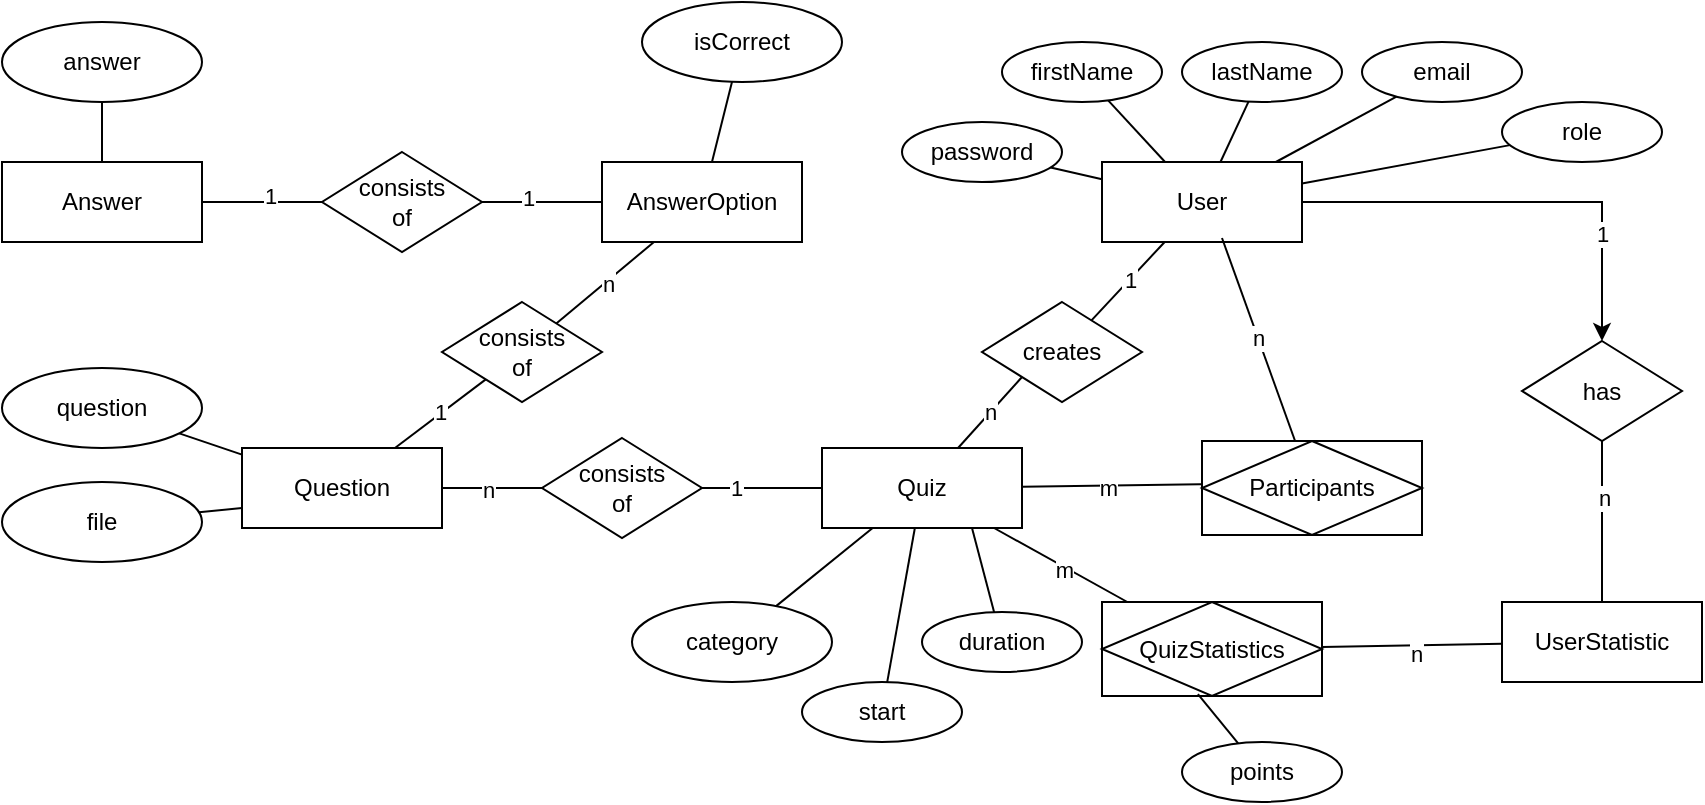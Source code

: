 <mxfile version="22.0.6" type="device">
  <diagram id="R2lEEEUBdFMjLlhIrx00" name="Page-1">
    <mxGraphModel dx="1434" dy="765" grid="1" gridSize="10" guides="1" tooltips="1" connect="1" arrows="1" fold="1" page="1" pageScale="1" pageWidth="850" pageHeight="1100" math="0" shadow="0" extFonts="Permanent Marker^https://fonts.googleapis.com/css?family=Permanent+Marker">
      <root>
        <mxCell id="0" />
        <mxCell id="1" parent="0" />
        <mxCell id="4Dnp_uTF5JpmLKtMvAhE-26" style="edgeStyle=orthogonalEdgeStyle;rounded=0;orthogonalLoop=1;jettySize=auto;html=1;endArrow=none;endFill=0;" parent="1" source="4Dnp_uTF5JpmLKtMvAhE-1" target="4Dnp_uTF5JpmLKtMvAhE-24" edge="1">
          <mxGeometry relative="1" as="geometry" />
        </mxCell>
        <mxCell id="4Dnp_uTF5JpmLKtMvAhE-27" value="1" style="edgeLabel;html=1;align=center;verticalAlign=middle;resizable=0;points=[];" parent="4Dnp_uTF5JpmLKtMvAhE-26" vertex="1" connectable="0">
          <mxGeometry x="0.114" y="3" relative="1" as="geometry">
            <mxPoint as="offset" />
          </mxGeometry>
        </mxCell>
        <mxCell id="4Dnp_uTF5JpmLKtMvAhE-1" value="Answer" style="whiteSpace=wrap;html=1;align=center;" parent="1" vertex="1">
          <mxGeometry x="110" y="140" width="100" height="40" as="geometry" />
        </mxCell>
        <mxCell id="4Dnp_uTF5JpmLKtMvAhE-2" value="AnswerOption" style="whiteSpace=wrap;html=1;align=center;" parent="1" vertex="1">
          <mxGeometry x="410" y="140" width="100" height="40" as="geometry" />
        </mxCell>
        <mxCell id="4Dnp_uTF5JpmLKtMvAhE-37" style="edgeStyle=orthogonalEdgeStyle;rounded=0;orthogonalLoop=1;jettySize=auto;html=1;entryX=0.125;entryY=0.5;entryDx=0;entryDy=0;entryPerimeter=0;endArrow=none;endFill=0;" parent="1" source="4Dnp_uTF5JpmLKtMvAhE-3" target="4Dnp_uTF5JpmLKtMvAhE-35" edge="1">
          <mxGeometry relative="1" as="geometry" />
        </mxCell>
        <mxCell id="4Dnp_uTF5JpmLKtMvAhE-40" value="n" style="edgeLabel;html=1;align=center;verticalAlign=middle;resizable=0;points=[];" parent="4Dnp_uTF5JpmLKtMvAhE-37" vertex="1" connectable="0">
          <mxGeometry x="-0.233" y="-1" relative="1" as="geometry">
            <mxPoint as="offset" />
          </mxGeometry>
        </mxCell>
        <mxCell id="4Dnp_uTF5JpmLKtMvAhE-3" value="Question" style="whiteSpace=wrap;html=1;align=center;" parent="1" vertex="1">
          <mxGeometry x="230" y="283" width="100" height="40" as="geometry" />
        </mxCell>
        <mxCell id="4Dnp_uTF5JpmLKtMvAhE-44" style="rounded=0;orthogonalLoop=1;jettySize=auto;html=1;entryX=0;entryY=1;entryDx=0;entryDy=0;endArrow=none;endFill=0;" parent="1" source="4Dnp_uTF5JpmLKtMvAhE-4" target="4Dnp_uTF5JpmLKtMvAhE-43" edge="1">
          <mxGeometry relative="1" as="geometry" />
        </mxCell>
        <mxCell id="4Dnp_uTF5JpmLKtMvAhE-46" value="n" style="edgeLabel;html=1;align=center;verticalAlign=middle;resizable=0;points=[];" parent="4Dnp_uTF5JpmLKtMvAhE-44" vertex="1" connectable="0">
          <mxGeometry x="0.007" relative="1" as="geometry">
            <mxPoint as="offset" />
          </mxGeometry>
        </mxCell>
        <mxCell id="4Dnp_uTF5JpmLKtMvAhE-50" style="rounded=0;orthogonalLoop=1;jettySize=auto;html=1;entryX=0.073;entryY=0.457;entryDx=0;entryDy=0;entryPerimeter=0;endArrow=none;endFill=0;" parent="1" source="4Dnp_uTF5JpmLKtMvAhE-4" target="4Dnp_uTF5JpmLKtMvAhE-48" edge="1">
          <mxGeometry relative="1" as="geometry" />
        </mxCell>
        <mxCell id="4Dnp_uTF5JpmLKtMvAhE-51" value="m" style="edgeLabel;html=1;align=center;verticalAlign=middle;resizable=0;points=[];" parent="4Dnp_uTF5JpmLKtMvAhE-50" vertex="1" connectable="0">
          <mxGeometry x="-0.123" y="-1" relative="1" as="geometry">
            <mxPoint as="offset" />
          </mxGeometry>
        </mxCell>
        <mxCell id="4Dnp_uTF5JpmLKtMvAhE-56" style="rounded=0;orthogonalLoop=1;jettySize=auto;html=1;endArrow=none;endFill=0;" parent="1" source="4Dnp_uTF5JpmLKtMvAhE-4" target="4Dnp_uTF5JpmLKtMvAhE-55" edge="1">
          <mxGeometry relative="1" as="geometry" />
        </mxCell>
        <mxCell id="4Dnp_uTF5JpmLKtMvAhE-58" value="m" style="edgeLabel;html=1;align=center;verticalAlign=middle;resizable=0;points=[];" parent="4Dnp_uTF5JpmLKtMvAhE-56" vertex="1" connectable="0">
          <mxGeometry x="0.049" y="-1" relative="1" as="geometry">
            <mxPoint as="offset" />
          </mxGeometry>
        </mxCell>
        <mxCell id="4Dnp_uTF5JpmLKtMvAhE-4" value="Quiz" style="whiteSpace=wrap;html=1;align=center;" parent="1" vertex="1">
          <mxGeometry x="520" y="283" width="100" height="40" as="geometry" />
        </mxCell>
        <mxCell id="4Dnp_uTF5JpmLKtMvAhE-71" style="edgeStyle=orthogonalEdgeStyle;rounded=0;orthogonalLoop=1;jettySize=auto;html=1;entryX=0.5;entryY=0;entryDx=0;entryDy=0;" parent="1" source="4Dnp_uTF5JpmLKtMvAhE-5" target="4Dnp_uTF5JpmLKtMvAhE-70" edge="1">
          <mxGeometry relative="1" as="geometry" />
        </mxCell>
        <mxCell id="4Dnp_uTF5JpmLKtMvAhE-72" value="1" style="edgeLabel;html=1;align=center;verticalAlign=middle;resizable=0;points=[];" parent="4Dnp_uTF5JpmLKtMvAhE-71" vertex="1" connectable="0">
          <mxGeometry x="0.51" relative="1" as="geometry">
            <mxPoint as="offset" />
          </mxGeometry>
        </mxCell>
        <mxCell id="4Dnp_uTF5JpmLKtMvAhE-5" value="User" style="whiteSpace=wrap;html=1;align=center;" parent="1" vertex="1">
          <mxGeometry x="660" y="140" width="100" height="40" as="geometry" />
        </mxCell>
        <mxCell id="4Dnp_uTF5JpmLKtMvAhE-6" value="UserStatistic" style="whiteSpace=wrap;html=1;align=center;" parent="1" vertex="1">
          <mxGeometry x="860" y="360" width="100" height="40" as="geometry" />
        </mxCell>
        <mxCell id="4Dnp_uTF5JpmLKtMvAhE-9" style="rounded=0;orthogonalLoop=1;jettySize=auto;html=1;entryX=0.5;entryY=0;entryDx=0;entryDy=0;endArrow=none;endFill=0;" parent="1" source="4Dnp_uTF5JpmLKtMvAhE-7" target="4Dnp_uTF5JpmLKtMvAhE-1" edge="1">
          <mxGeometry relative="1" as="geometry" />
        </mxCell>
        <mxCell id="4Dnp_uTF5JpmLKtMvAhE-7" value="answer" style="ellipse;whiteSpace=wrap;html=1;align=center;" parent="1" vertex="1">
          <mxGeometry x="110" y="70" width="100" height="40" as="geometry" />
        </mxCell>
        <mxCell id="4Dnp_uTF5JpmLKtMvAhE-14" style="rounded=0;orthogonalLoop=1;jettySize=auto;html=1;endArrow=none;endFill=0;" parent="1" source="4Dnp_uTF5JpmLKtMvAhE-13" target="4Dnp_uTF5JpmLKtMvAhE-2" edge="1">
          <mxGeometry relative="1" as="geometry" />
        </mxCell>
        <mxCell id="4Dnp_uTF5JpmLKtMvAhE-13" value="isCorrect" style="ellipse;whiteSpace=wrap;html=1;align=center;" parent="1" vertex="1">
          <mxGeometry x="430" y="60" width="100" height="40" as="geometry" />
        </mxCell>
        <mxCell id="4Dnp_uTF5JpmLKtMvAhE-19" style="rounded=0;orthogonalLoop=1;jettySize=auto;html=1;endArrow=none;endFill=0;" parent="1" source="4Dnp_uTF5JpmLKtMvAhE-16" target="4Dnp_uTF5JpmLKtMvAhE-3" edge="1">
          <mxGeometry relative="1" as="geometry" />
        </mxCell>
        <mxCell id="4Dnp_uTF5JpmLKtMvAhE-16" value="question" style="ellipse;whiteSpace=wrap;html=1;align=center;" parent="1" vertex="1">
          <mxGeometry x="110" y="243" width="100" height="40" as="geometry" />
        </mxCell>
        <mxCell id="4Dnp_uTF5JpmLKtMvAhE-20" style="rounded=0;orthogonalLoop=1;jettySize=auto;html=1;entryX=0;entryY=0.75;entryDx=0;entryDy=0;endArrow=none;endFill=0;" parent="1" source="4Dnp_uTF5JpmLKtMvAhE-18" target="4Dnp_uTF5JpmLKtMvAhE-3" edge="1">
          <mxGeometry relative="1" as="geometry" />
        </mxCell>
        <mxCell id="4Dnp_uTF5JpmLKtMvAhE-18" value="file" style="ellipse;whiteSpace=wrap;html=1;align=center;" parent="1" vertex="1">
          <mxGeometry x="110" y="300" width="100" height="40" as="geometry" />
        </mxCell>
        <mxCell id="4Dnp_uTF5JpmLKtMvAhE-25" style="edgeStyle=orthogonalEdgeStyle;rounded=0;orthogonalLoop=1;jettySize=auto;html=1;entryX=0;entryY=0.5;entryDx=0;entryDy=0;endArrow=none;endFill=0;" parent="1" source="4Dnp_uTF5JpmLKtMvAhE-24" target="4Dnp_uTF5JpmLKtMvAhE-2" edge="1">
          <mxGeometry relative="1" as="geometry" />
        </mxCell>
        <mxCell id="4Dnp_uTF5JpmLKtMvAhE-28" value="1" style="edgeLabel;html=1;align=center;verticalAlign=middle;resizable=0;points=[];" parent="4Dnp_uTF5JpmLKtMvAhE-25" vertex="1" connectable="0">
          <mxGeometry x="-0.229" y="2" relative="1" as="geometry">
            <mxPoint as="offset" />
          </mxGeometry>
        </mxCell>
        <mxCell id="4Dnp_uTF5JpmLKtMvAhE-24" value="consists&lt;br&gt;of" style="shape=rhombus;perimeter=rhombusPerimeter;whiteSpace=wrap;html=1;align=center;" parent="1" vertex="1">
          <mxGeometry x="270" y="135" width="80" height="50" as="geometry" />
        </mxCell>
        <mxCell id="4Dnp_uTF5JpmLKtMvAhE-31" style="rounded=0;orthogonalLoop=1;jettySize=auto;html=1;endArrow=none;endFill=0;" parent="1" source="4Dnp_uTF5JpmLKtMvAhE-29" target="4Dnp_uTF5JpmLKtMvAhE-2" edge="1">
          <mxGeometry relative="1" as="geometry" />
        </mxCell>
        <mxCell id="4Dnp_uTF5JpmLKtMvAhE-34" value="n" style="edgeLabel;html=1;align=center;verticalAlign=middle;resizable=0;points=[];" parent="4Dnp_uTF5JpmLKtMvAhE-31" vertex="1" connectable="0">
          <mxGeometry x="0.042" y="-1" relative="1" as="geometry">
            <mxPoint as="offset" />
          </mxGeometry>
        </mxCell>
        <mxCell id="4Dnp_uTF5JpmLKtMvAhE-32" style="rounded=0;orthogonalLoop=1;jettySize=auto;html=1;endArrow=none;endFill=0;" parent="1" source="4Dnp_uTF5JpmLKtMvAhE-29" target="4Dnp_uTF5JpmLKtMvAhE-3" edge="1">
          <mxGeometry relative="1" as="geometry" />
        </mxCell>
        <mxCell id="4Dnp_uTF5JpmLKtMvAhE-33" value="1" style="edgeLabel;html=1;align=center;verticalAlign=middle;resizable=0;points=[];" parent="4Dnp_uTF5JpmLKtMvAhE-32" vertex="1" connectable="0">
          <mxGeometry x="-0.034" y="-2" relative="1" as="geometry">
            <mxPoint y="1" as="offset" />
          </mxGeometry>
        </mxCell>
        <mxCell id="4Dnp_uTF5JpmLKtMvAhE-29" value="consists&lt;br&gt;of" style="shape=rhombus;perimeter=rhombusPerimeter;whiteSpace=wrap;html=1;align=center;" parent="1" vertex="1">
          <mxGeometry x="330" y="210" width="80" height="50" as="geometry" />
        </mxCell>
        <mxCell id="4Dnp_uTF5JpmLKtMvAhE-38" style="edgeStyle=orthogonalEdgeStyle;rounded=0;orthogonalLoop=1;jettySize=auto;html=1;entryX=0;entryY=0.5;entryDx=0;entryDy=0;endArrow=none;endFill=0;" parent="1" source="4Dnp_uTF5JpmLKtMvAhE-35" target="4Dnp_uTF5JpmLKtMvAhE-4" edge="1">
          <mxGeometry relative="1" as="geometry" />
        </mxCell>
        <mxCell id="4Dnp_uTF5JpmLKtMvAhE-41" value="1" style="edgeLabel;html=1;align=center;verticalAlign=middle;resizable=0;points=[];" parent="4Dnp_uTF5JpmLKtMvAhE-38" vertex="1" connectable="0">
          <mxGeometry x="-0.433" relative="1" as="geometry">
            <mxPoint as="offset" />
          </mxGeometry>
        </mxCell>
        <mxCell id="4Dnp_uTF5JpmLKtMvAhE-35" value="consists&lt;br&gt;of" style="shape=rhombus;perimeter=rhombusPerimeter;whiteSpace=wrap;html=1;align=center;" parent="1" vertex="1">
          <mxGeometry x="380" y="278" width="80" height="50" as="geometry" />
        </mxCell>
        <mxCell id="4Dnp_uTF5JpmLKtMvAhE-45" value="1" style="rounded=0;orthogonalLoop=1;jettySize=auto;html=1;endArrow=none;endFill=0;" parent="1" source="4Dnp_uTF5JpmLKtMvAhE-43" target="4Dnp_uTF5JpmLKtMvAhE-5" edge="1">
          <mxGeometry relative="1" as="geometry" />
        </mxCell>
        <mxCell id="4Dnp_uTF5JpmLKtMvAhE-47" value="1" style="edgeLabel;html=1;align=center;verticalAlign=middle;resizable=0;points=[];" parent="4Dnp_uTF5JpmLKtMvAhE-45" vertex="1" connectable="0">
          <mxGeometry x="0.041" relative="1" as="geometry">
            <mxPoint as="offset" />
          </mxGeometry>
        </mxCell>
        <mxCell id="4Dnp_uTF5JpmLKtMvAhE-43" value="creates" style="shape=rhombus;perimeter=rhombusPerimeter;whiteSpace=wrap;html=1;align=center;" parent="1" vertex="1">
          <mxGeometry x="600" y="210" width="80" height="50" as="geometry" />
        </mxCell>
        <mxCell id="4Dnp_uTF5JpmLKtMvAhE-49" style="rounded=0;orthogonalLoop=1;jettySize=auto;html=1;entryX=0.6;entryY=0.95;entryDx=0;entryDy=0;entryPerimeter=0;endArrow=none;endFill=0;" parent="1" source="4Dnp_uTF5JpmLKtMvAhE-48" target="4Dnp_uTF5JpmLKtMvAhE-5" edge="1">
          <mxGeometry relative="1" as="geometry" />
        </mxCell>
        <mxCell id="4Dnp_uTF5JpmLKtMvAhE-52" value="n" style="edgeLabel;html=1;align=center;verticalAlign=middle;resizable=0;points=[];" parent="4Dnp_uTF5JpmLKtMvAhE-49" vertex="1" connectable="0">
          <mxGeometry x="0.032" relative="1" as="geometry">
            <mxPoint as="offset" />
          </mxGeometry>
        </mxCell>
        <mxCell id="4Dnp_uTF5JpmLKtMvAhE-48" value="Participants" style="shape=associativeEntity;whiteSpace=wrap;html=1;align=center;" parent="1" vertex="1">
          <mxGeometry x="710" y="279.5" width="110" height="47" as="geometry" />
        </mxCell>
        <mxCell id="4Dnp_uTF5JpmLKtMvAhE-54" style="rounded=0;orthogonalLoop=1;jettySize=auto;html=1;endArrow=none;endFill=0;" parent="1" source="4Dnp_uTF5JpmLKtMvAhE-53" target="4Dnp_uTF5JpmLKtMvAhE-4" edge="1">
          <mxGeometry relative="1" as="geometry" />
        </mxCell>
        <mxCell id="4Dnp_uTF5JpmLKtMvAhE-53" value="category" style="ellipse;whiteSpace=wrap;html=1;align=center;" parent="1" vertex="1">
          <mxGeometry x="425" y="360" width="100" height="40" as="geometry" />
        </mxCell>
        <mxCell id="4Dnp_uTF5JpmLKtMvAhE-57" style="rounded=0;orthogonalLoop=1;jettySize=auto;html=1;endArrow=none;endFill=0;" parent="1" source="4Dnp_uTF5JpmLKtMvAhE-55" target="4Dnp_uTF5JpmLKtMvAhE-6" edge="1">
          <mxGeometry relative="1" as="geometry" />
        </mxCell>
        <mxCell id="4Dnp_uTF5JpmLKtMvAhE-59" value="n" style="edgeLabel;html=1;align=center;verticalAlign=middle;resizable=0;points=[];" parent="4Dnp_uTF5JpmLKtMvAhE-57" vertex="1" connectable="0">
          <mxGeometry x="0.041" y="-4" relative="1" as="geometry">
            <mxPoint as="offset" />
          </mxGeometry>
        </mxCell>
        <mxCell id="4Dnp_uTF5JpmLKtMvAhE-55" value="QuizStatistics" style="shape=associativeEntity;whiteSpace=wrap;html=1;align=center;" parent="1" vertex="1">
          <mxGeometry x="660" y="360" width="110" height="47" as="geometry" />
        </mxCell>
        <mxCell id="4Dnp_uTF5JpmLKtMvAhE-61" style="rounded=0;orthogonalLoop=1;jettySize=auto;html=1;endArrow=none;endFill=0;entryX=0.436;entryY=0.979;entryDx=0;entryDy=0;entryPerimeter=0;" parent="1" source="4Dnp_uTF5JpmLKtMvAhE-60" target="4Dnp_uTF5JpmLKtMvAhE-55" edge="1">
          <mxGeometry relative="1" as="geometry">
            <mxPoint x="630" y="410" as="targetPoint" />
          </mxGeometry>
        </mxCell>
        <mxCell id="4Dnp_uTF5JpmLKtMvAhE-60" value="points" style="ellipse;whiteSpace=wrap;html=1;align=center;" parent="1" vertex="1">
          <mxGeometry x="700" y="430" width="80" height="30" as="geometry" />
        </mxCell>
        <mxCell id="4Dnp_uTF5JpmLKtMvAhE-73" style="rounded=0;orthogonalLoop=1;jettySize=auto;html=1;endArrow=none;endFill=0;entryX=0.5;entryY=0;entryDx=0;entryDy=0;" parent="1" source="4Dnp_uTF5JpmLKtMvAhE-70" target="4Dnp_uTF5JpmLKtMvAhE-6" edge="1">
          <mxGeometry relative="1" as="geometry">
            <mxPoint x="890" y="350" as="targetPoint" />
          </mxGeometry>
        </mxCell>
        <mxCell id="4Dnp_uTF5JpmLKtMvAhE-74" value="n" style="edgeLabel;html=1;align=center;verticalAlign=middle;resizable=0;points=[];" parent="4Dnp_uTF5JpmLKtMvAhE-73" vertex="1" connectable="0">
          <mxGeometry x="-0.264" y="1" relative="1" as="geometry">
            <mxPoint y="-1" as="offset" />
          </mxGeometry>
        </mxCell>
        <mxCell id="4Dnp_uTF5JpmLKtMvAhE-70" value="has" style="shape=rhombus;perimeter=rhombusPerimeter;whiteSpace=wrap;html=1;align=center;" parent="1" vertex="1">
          <mxGeometry x="870" y="229.5" width="80" height="50" as="geometry" />
        </mxCell>
        <mxCell id="4Dnp_uTF5JpmLKtMvAhE-81" style="rounded=0;orthogonalLoop=1;jettySize=auto;html=1;endArrow=none;endFill=0;" parent="1" source="4Dnp_uTF5JpmLKtMvAhE-75" target="4Dnp_uTF5JpmLKtMvAhE-5" edge="1">
          <mxGeometry relative="1" as="geometry" />
        </mxCell>
        <mxCell id="4Dnp_uTF5JpmLKtMvAhE-75" value="firstName" style="ellipse;whiteSpace=wrap;html=1;align=center;" parent="1" vertex="1">
          <mxGeometry x="610" y="80" width="80" height="30" as="geometry" />
        </mxCell>
        <mxCell id="4Dnp_uTF5JpmLKtMvAhE-82" style="rounded=0;orthogonalLoop=1;jettySize=auto;html=1;endArrow=none;endFill=0;" parent="1" source="4Dnp_uTF5JpmLKtMvAhE-76" target="4Dnp_uTF5JpmLKtMvAhE-5" edge="1">
          <mxGeometry relative="1" as="geometry" />
        </mxCell>
        <mxCell id="4Dnp_uTF5JpmLKtMvAhE-76" value="lastName" style="ellipse;whiteSpace=wrap;html=1;align=center;" parent="1" vertex="1">
          <mxGeometry x="700" y="80" width="80" height="30" as="geometry" />
        </mxCell>
        <mxCell id="4Dnp_uTF5JpmLKtMvAhE-83" style="rounded=0;orthogonalLoop=1;jettySize=auto;html=1;endArrow=none;endFill=0;" parent="1" source="4Dnp_uTF5JpmLKtMvAhE-77" target="4Dnp_uTF5JpmLKtMvAhE-5" edge="1">
          <mxGeometry relative="1" as="geometry" />
        </mxCell>
        <mxCell id="4Dnp_uTF5JpmLKtMvAhE-77" value="email" style="ellipse;whiteSpace=wrap;html=1;align=center;" parent="1" vertex="1">
          <mxGeometry x="790" y="80" width="80" height="30" as="geometry" />
        </mxCell>
        <mxCell id="4Dnp_uTF5JpmLKtMvAhE-80" style="rounded=0;orthogonalLoop=1;jettySize=auto;html=1;endArrow=none;endFill=0;" parent="1" source="4Dnp_uTF5JpmLKtMvAhE-78" target="4Dnp_uTF5JpmLKtMvAhE-5" edge="1">
          <mxGeometry relative="1" as="geometry" />
        </mxCell>
        <mxCell id="4Dnp_uTF5JpmLKtMvAhE-78" value="password" style="ellipse;whiteSpace=wrap;html=1;align=center;" parent="1" vertex="1">
          <mxGeometry x="560" y="120" width="80" height="30" as="geometry" />
        </mxCell>
        <mxCell id="4Dnp_uTF5JpmLKtMvAhE-84" style="rounded=0;orthogonalLoop=1;jettySize=auto;html=1;endArrow=none;endFill=0;" parent="1" source="4Dnp_uTF5JpmLKtMvAhE-79" target="4Dnp_uTF5JpmLKtMvAhE-5" edge="1">
          <mxGeometry relative="1" as="geometry" />
        </mxCell>
        <mxCell id="4Dnp_uTF5JpmLKtMvAhE-79" value="role" style="ellipse;whiteSpace=wrap;html=1;align=center;" parent="1" vertex="1">
          <mxGeometry x="860" y="110" width="80" height="30" as="geometry" />
        </mxCell>
        <mxCell id="aQ7kmATc4AJMpCSnjyz_-4" style="rounded=0;orthogonalLoop=1;jettySize=auto;html=1;endArrow=none;endFill=0;" edge="1" parent="1" source="aQ7kmATc4AJMpCSnjyz_-1" target="4Dnp_uTF5JpmLKtMvAhE-4">
          <mxGeometry relative="1" as="geometry" />
        </mxCell>
        <mxCell id="aQ7kmATc4AJMpCSnjyz_-1" value="start" style="ellipse;whiteSpace=wrap;html=1;align=center;" vertex="1" parent="1">
          <mxGeometry x="510" y="400" width="80" height="30" as="geometry" />
        </mxCell>
        <mxCell id="aQ7kmATc4AJMpCSnjyz_-5" style="rounded=0;orthogonalLoop=1;jettySize=auto;html=1;entryX=0.75;entryY=1;entryDx=0;entryDy=0;endArrow=none;endFill=0;" edge="1" parent="1" source="aQ7kmATc4AJMpCSnjyz_-2" target="4Dnp_uTF5JpmLKtMvAhE-4">
          <mxGeometry relative="1" as="geometry" />
        </mxCell>
        <mxCell id="aQ7kmATc4AJMpCSnjyz_-2" value="duration" style="ellipse;whiteSpace=wrap;html=1;align=center;" vertex="1" parent="1">
          <mxGeometry x="570" y="365" width="80" height="30" as="geometry" />
        </mxCell>
      </root>
    </mxGraphModel>
  </diagram>
</mxfile>
